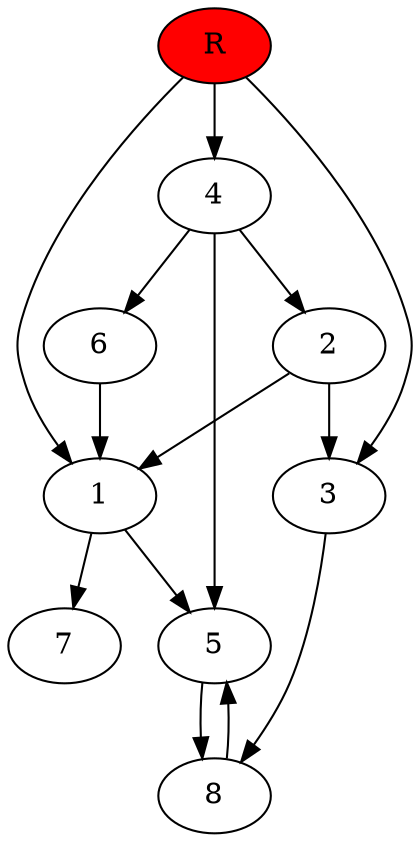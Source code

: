 digraph prb33565 {
	1
	2
	3
	4
	5
	6
	7
	8
	R [fillcolor="#ff0000" style=filled]
	1 -> 5
	1 -> 7
	2 -> 1
	2 -> 3
	3 -> 8
	4 -> 2
	4 -> 5
	4 -> 6
	5 -> 8
	6 -> 1
	8 -> 5
	R -> 1
	R -> 3
	R -> 4
}
